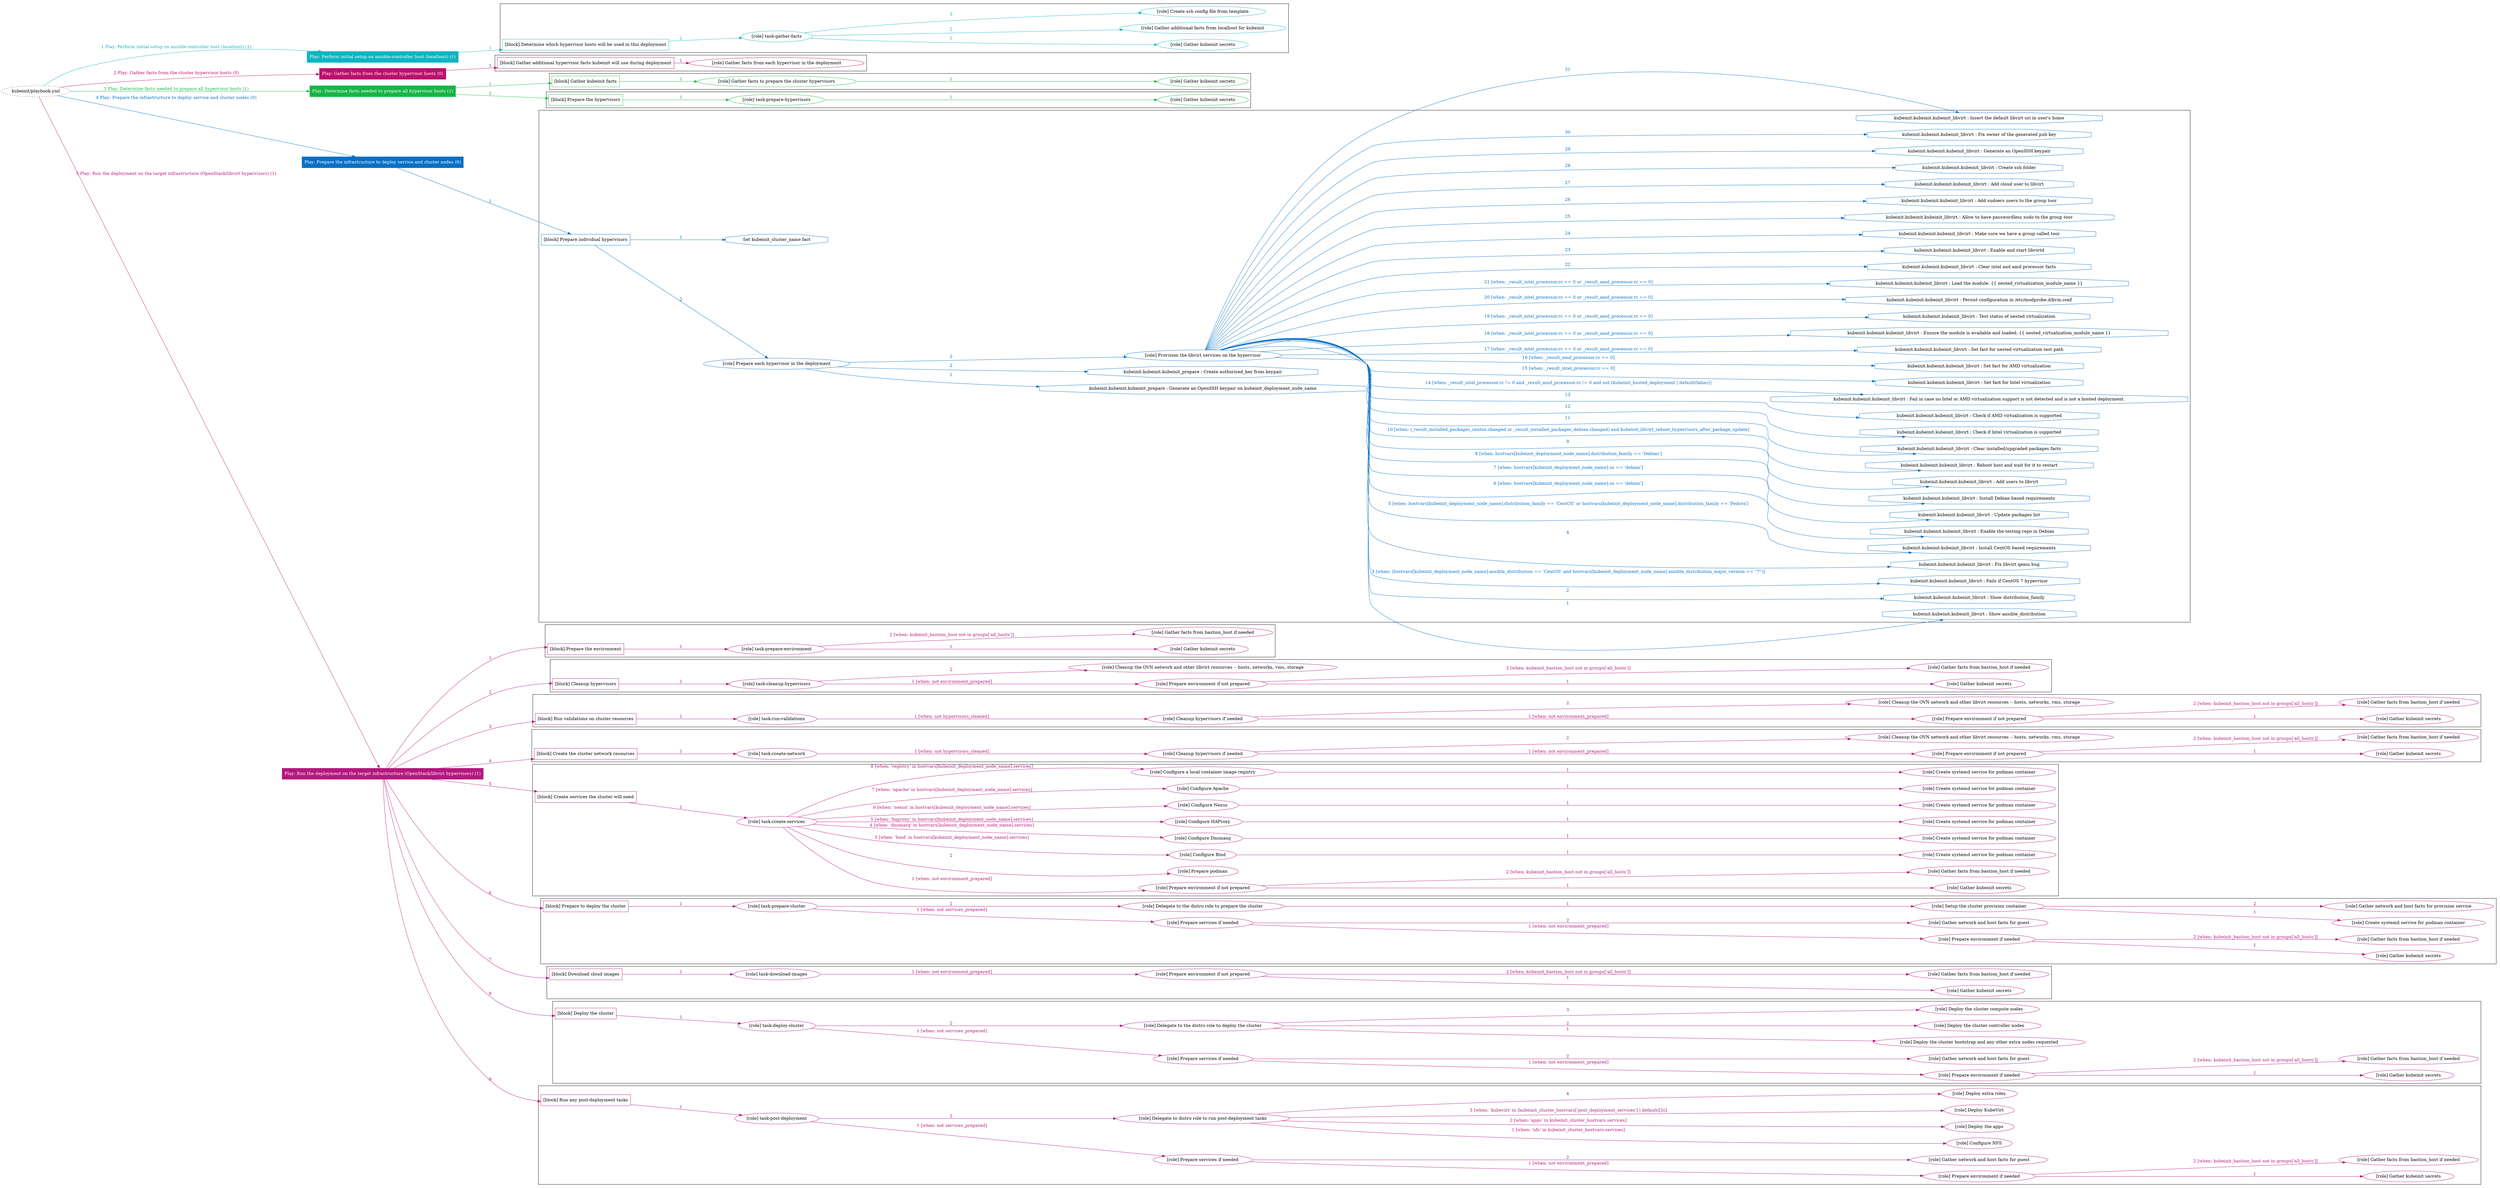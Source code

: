 digraph {
	graph [concentrate=true ordering=in rankdir=LR ratio=fill]
	edge [esep=5 sep=10]
	"kubeinit/playbook.yml" [URL="/home/runner/work/kubeinit/kubeinit/kubeinit/playbook.yml" id=playbook_5ec5015a style=dotted]
	"kubeinit/playbook.yml" -> play_d38d4ee0 [label="1 Play: Perform initial setup on ansible-controller host (localhost) (1)" color="#0bb5c1" fontcolor="#0bb5c1" id=edge_play_d38d4ee0 labeltooltip="1 Play: Perform initial setup on ansible-controller host (localhost) (1)" tooltip="1 Play: Perform initial setup on ansible-controller host (localhost) (1)"]
	subgraph "Play: Perform initial setup on ansible-controller host (localhost) (1)" {
		play_d38d4ee0 [label="Play: Perform initial setup on ansible-controller host (localhost) (1)" URL="/home/runner/work/kubeinit/kubeinit/kubeinit/playbook.yml" color="#0bb5c1" fontcolor="#ffffff" id=play_d38d4ee0 shape=box style=filled tooltip=localhost]
		play_d38d4ee0 -> block_e13d20a4 [label=1 color="#0bb5c1" fontcolor="#0bb5c1" id=edge_block_e13d20a4 labeltooltip=1 tooltip=1]
		subgraph cluster_block_e13d20a4 {
			block_e13d20a4 [label="[block] Determine which hypervisor hosts will be used in this deployment" URL="/home/runner/work/kubeinit/kubeinit/kubeinit/playbook.yml" color="#0bb5c1" id=block_e13d20a4 labeltooltip="Determine which hypervisor hosts will be used in this deployment" shape=box tooltip="Determine which hypervisor hosts will be used in this deployment"]
			block_e13d20a4 -> role_ce5a9584 [label="1 " color="#0bb5c1" fontcolor="#0bb5c1" id=edge_role_ce5a9584 labeltooltip="1 " tooltip="1 "]
			subgraph "task-gather-facts" {
				role_ce5a9584 [label="[role] task-gather-facts" URL="/home/runner/work/kubeinit/kubeinit/kubeinit/playbook.yml" color="#0bb5c1" id=role_ce5a9584 tooltip="task-gather-facts"]
				role_ce5a9584 -> role_23a139e0 [label="1 " color="#0bb5c1" fontcolor="#0bb5c1" id=edge_role_23a139e0 labeltooltip="1 " tooltip="1 "]
				subgraph "Gather kubeinit secrets" {
					role_23a139e0 [label="[role] Gather kubeinit secrets" URL="/home/runner/.ansible/collections/ansible_collections/kubeinit/kubeinit/roles/kubeinit_prepare/tasks/build_hypervisors_group.yml" color="#0bb5c1" id=role_23a139e0 tooltip="Gather kubeinit secrets"]
				}
				role_ce5a9584 -> role_90358fd1 [label="2 " color="#0bb5c1" fontcolor="#0bb5c1" id=edge_role_90358fd1 labeltooltip="2 " tooltip="2 "]
				subgraph "Gather additional facts from localhost for kubeinit" {
					role_90358fd1 [label="[role] Gather additional facts from localhost for kubeinit" URL="/home/runner/.ansible/collections/ansible_collections/kubeinit/kubeinit/roles/kubeinit_prepare/tasks/build_hypervisors_group.yml" color="#0bb5c1" id=role_90358fd1 tooltip="Gather additional facts from localhost for kubeinit"]
				}
				role_ce5a9584 -> role_cf9ece75 [label="3 " color="#0bb5c1" fontcolor="#0bb5c1" id=edge_role_cf9ece75 labeltooltip="3 " tooltip="3 "]
				subgraph "Create ssh config file from template" {
					role_cf9ece75 [label="[role] Create ssh config file from template" URL="/home/runner/.ansible/collections/ansible_collections/kubeinit/kubeinit/roles/kubeinit_prepare/tasks/build_hypervisors_group.yml" color="#0bb5c1" id=role_cf9ece75 tooltip="Create ssh config file from template"]
				}
			}
		}
	}
	"kubeinit/playbook.yml" -> play_350eae06 [label="2 Play: Gather facts from the cluster hypervisor hosts (0)" color="#bc106b" fontcolor="#bc106b" id=edge_play_350eae06 labeltooltip="2 Play: Gather facts from the cluster hypervisor hosts (0)" tooltip="2 Play: Gather facts from the cluster hypervisor hosts (0)"]
	subgraph "Play: Gather facts from the cluster hypervisor hosts (0)" {
		play_350eae06 [label="Play: Gather facts from the cluster hypervisor hosts (0)" URL="/home/runner/work/kubeinit/kubeinit/kubeinit/playbook.yml" color="#bc106b" fontcolor="#ffffff" id=play_350eae06 shape=box style=filled tooltip="Play: Gather facts from the cluster hypervisor hosts (0)"]
		play_350eae06 -> block_0849b55f [label=1 color="#bc106b" fontcolor="#bc106b" id=edge_block_0849b55f labeltooltip=1 tooltip=1]
		subgraph cluster_block_0849b55f {
			block_0849b55f [label="[block] Gather additional hypervisor facts kubeinit will use during deployment" URL="/home/runner/work/kubeinit/kubeinit/kubeinit/playbook.yml" color="#bc106b" id=block_0849b55f labeltooltip="Gather additional hypervisor facts kubeinit will use during deployment" shape=box tooltip="Gather additional hypervisor facts kubeinit will use during deployment"]
			block_0849b55f -> role_ebe21836 [label="1 " color="#bc106b" fontcolor="#bc106b" id=edge_role_ebe21836 labeltooltip="1 " tooltip="1 "]
			subgraph "Gather facts from each hypervisor in the deployment" {
				role_ebe21836 [label="[role] Gather facts from each hypervisor in the deployment" URL="/home/runner/work/kubeinit/kubeinit/kubeinit/playbook.yml" color="#bc106b" id=role_ebe21836 tooltip="Gather facts from each hypervisor in the deployment"]
			}
		}
	}
	"kubeinit/playbook.yml" -> play_4d6f7ed1 [label="3 Play: Determine facts needed to prepare all hypervisor hosts (1)" color="#17b544" fontcolor="#17b544" id=edge_play_4d6f7ed1 labeltooltip="3 Play: Determine facts needed to prepare all hypervisor hosts (1)" tooltip="3 Play: Determine facts needed to prepare all hypervisor hosts (1)"]
	subgraph "Play: Determine facts needed to prepare all hypervisor hosts (1)" {
		play_4d6f7ed1 [label="Play: Determine facts needed to prepare all hypervisor hosts (1)" URL="/home/runner/work/kubeinit/kubeinit/kubeinit/playbook.yml" color="#17b544" fontcolor="#ffffff" id=play_4d6f7ed1 shape=box style=filled tooltip=localhost]
		play_4d6f7ed1 -> block_b46ce194 [label=1 color="#17b544" fontcolor="#17b544" id=edge_block_b46ce194 labeltooltip=1 tooltip=1]
		subgraph cluster_block_b46ce194 {
			block_b46ce194 [label="[block] Gather kubeinit facts" URL="/home/runner/work/kubeinit/kubeinit/kubeinit/playbook.yml" color="#17b544" id=block_b46ce194 labeltooltip="Gather kubeinit facts" shape=box tooltip="Gather kubeinit facts"]
			block_b46ce194 -> role_05cd7f53 [label="1 " color="#17b544" fontcolor="#17b544" id=edge_role_05cd7f53 labeltooltip="1 " tooltip="1 "]
			subgraph "Gather facts to prepare the cluster hypervisors" {
				role_05cd7f53 [label="[role] Gather facts to prepare the cluster hypervisors" URL="/home/runner/work/kubeinit/kubeinit/kubeinit/playbook.yml" color="#17b544" id=role_05cd7f53 tooltip="Gather facts to prepare the cluster hypervisors"]
				role_05cd7f53 -> role_32fba737 [label="1 " color="#17b544" fontcolor="#17b544" id=edge_role_32fba737 labeltooltip="1 " tooltip="1 "]
				subgraph "Gather kubeinit secrets" {
					role_32fba737 [label="[role] Gather kubeinit secrets" URL="/home/runner/.ansible/collections/ansible_collections/kubeinit/kubeinit/roles/kubeinit_prepare/tasks/gather_kubeinit_facts.yml" color="#17b544" id=role_32fba737 tooltip="Gather kubeinit secrets"]
				}
			}
		}
		play_4d6f7ed1 -> block_e6c4dca5 [label=2 color="#17b544" fontcolor="#17b544" id=edge_block_e6c4dca5 labeltooltip=2 tooltip=2]
		subgraph cluster_block_e6c4dca5 {
			block_e6c4dca5 [label="[block] Prepare the hypervisors" URL="/home/runner/work/kubeinit/kubeinit/kubeinit/playbook.yml" color="#17b544" id=block_e6c4dca5 labeltooltip="Prepare the hypervisors" shape=box tooltip="Prepare the hypervisors"]
			block_e6c4dca5 -> role_27168934 [label="1 " color="#17b544" fontcolor="#17b544" id=edge_role_27168934 labeltooltip="1 " tooltip="1 "]
			subgraph "task-prepare-hypervisors" {
				role_27168934 [label="[role] task-prepare-hypervisors" URL="/home/runner/work/kubeinit/kubeinit/kubeinit/playbook.yml" color="#17b544" id=role_27168934 tooltip="task-prepare-hypervisors"]
				role_27168934 -> role_86457111 [label="1 " color="#17b544" fontcolor="#17b544" id=edge_role_86457111 labeltooltip="1 " tooltip="1 "]
				subgraph "Gather kubeinit secrets" {
					role_86457111 [label="[role] Gather kubeinit secrets" URL="/home/runner/.ansible/collections/ansible_collections/kubeinit/kubeinit/roles/kubeinit_prepare/tasks/gather_kubeinit_facts.yml" color="#17b544" id=role_86457111 tooltip="Gather kubeinit secrets"]
				}
			}
		}
	}
	"kubeinit/playbook.yml" -> play_21a9d22b [label="4 Play: Prepare the infrastructure to deploy service and cluster nodes (0)" color="#0870c4" fontcolor="#0870c4" id=edge_play_21a9d22b labeltooltip="4 Play: Prepare the infrastructure to deploy service and cluster nodes (0)" tooltip="4 Play: Prepare the infrastructure to deploy service and cluster nodes (0)"]
	subgraph "Play: Prepare the infrastructure to deploy service and cluster nodes (0)" {
		play_21a9d22b [label="Play: Prepare the infrastructure to deploy service and cluster nodes (0)" URL="/home/runner/work/kubeinit/kubeinit/kubeinit/playbook.yml" color="#0870c4" fontcolor="#ffffff" id=play_21a9d22b shape=box style=filled tooltip="Play: Prepare the infrastructure to deploy service and cluster nodes (0)"]
		play_21a9d22b -> block_879f6c84 [label=1 color="#0870c4" fontcolor="#0870c4" id=edge_block_879f6c84 labeltooltip=1 tooltip=1]
		subgraph cluster_block_879f6c84 {
			block_879f6c84 [label="[block] Prepare individual hypervisors" URL="/home/runner/work/kubeinit/kubeinit/kubeinit/playbook.yml" color="#0870c4" id=block_879f6c84 labeltooltip="Prepare individual hypervisors" shape=box tooltip="Prepare individual hypervisors"]
			block_879f6c84 -> role_dae121b5 [label="2 " color="#0870c4" fontcolor="#0870c4" id=edge_role_dae121b5 labeltooltip="2 " tooltip="2 "]
			subgraph "Prepare each hypervisor in the deployment" {
				role_dae121b5 [label="[role] Prepare each hypervisor in the deployment" URL="/home/runner/work/kubeinit/kubeinit/kubeinit/playbook.yml" color="#0870c4" id=role_dae121b5 tooltip="Prepare each hypervisor in the deployment"]
				task_c575aac5 [label="kubeinit.kubeinit.kubeinit_prepare : Generate an OpenSSH keypair on kubeinit_deployment_node_name" URL="/home/runner/.ansible/collections/ansible_collections/kubeinit/kubeinit/roles/kubeinit_prepare/tasks/prepare_hypervisor.yml" color="#0870c4" id=task_c575aac5 shape=octagon tooltip="kubeinit.kubeinit.kubeinit_prepare : Generate an OpenSSH keypair on kubeinit_deployment_node_name"]
				role_dae121b5 -> task_c575aac5 [label="1 " color="#0870c4" fontcolor="#0870c4" id=edge_task_c575aac5 labeltooltip="1 " tooltip="1 "]
				task_41319cb8 [label="kubeinit.kubeinit.kubeinit_prepare : Create authorized_key from keypair" URL="/home/runner/.ansible/collections/ansible_collections/kubeinit/kubeinit/roles/kubeinit_prepare/tasks/prepare_hypervisor.yml" color="#0870c4" id=task_41319cb8 shape=octagon tooltip="kubeinit.kubeinit.kubeinit_prepare : Create authorized_key from keypair"]
				role_dae121b5 -> task_41319cb8 [label="2 " color="#0870c4" fontcolor="#0870c4" id=edge_task_41319cb8 labeltooltip="2 " tooltip="2 "]
				role_dae121b5 -> role_94994b95 [label="3 " color="#0870c4" fontcolor="#0870c4" id=edge_role_94994b95 labeltooltip="3 " tooltip="3 "]
				subgraph "Provision the libvirt services on the hypervisor" {
					role_94994b95 [label="[role] Provision the libvirt services on the hypervisor" URL="/home/runner/.ansible/collections/ansible_collections/kubeinit/kubeinit/roles/kubeinit_prepare/tasks/prepare_hypervisor.yml" color="#0870c4" id=role_94994b95 tooltip="Provision the libvirt services on the hypervisor"]
					task_b9a4699b [label="kubeinit.kubeinit.kubeinit_libvirt : Show ansible_distribution" URL="/home/runner/.ansible/collections/ansible_collections/kubeinit/kubeinit/roles/kubeinit_libvirt/tasks/main.yml" color="#0870c4" id=task_b9a4699b shape=octagon tooltip="kubeinit.kubeinit.kubeinit_libvirt : Show ansible_distribution"]
					role_94994b95 -> task_b9a4699b [label="1 " color="#0870c4" fontcolor="#0870c4" id=edge_task_b9a4699b labeltooltip="1 " tooltip="1 "]
					task_6bf92a54 [label="kubeinit.kubeinit.kubeinit_libvirt : Show distribution_family" URL="/home/runner/.ansible/collections/ansible_collections/kubeinit/kubeinit/roles/kubeinit_libvirt/tasks/main.yml" color="#0870c4" id=task_6bf92a54 shape=octagon tooltip="kubeinit.kubeinit.kubeinit_libvirt : Show distribution_family"]
					role_94994b95 -> task_6bf92a54 [label="2 " color="#0870c4" fontcolor="#0870c4" id=edge_task_6bf92a54 labeltooltip="2 " tooltip="2 "]
					task_5200cd7a [label="kubeinit.kubeinit.kubeinit_libvirt : Fails if CentOS 7 hypervisor" URL="/home/runner/.ansible/collections/ansible_collections/kubeinit/kubeinit/roles/kubeinit_libvirt/tasks/main.yml" color="#0870c4" id=task_5200cd7a shape=octagon tooltip="kubeinit.kubeinit.kubeinit_libvirt : Fails if CentOS 7 hypervisor"]
					role_94994b95 -> task_5200cd7a [label="3 [when: (hostvars[kubeinit_deployment_node_name].ansible_distribution == 'CentOS' and hostvars[kubeinit_deployment_node_name].ansible_distribution_major_version == \"7\")]" color="#0870c4" fontcolor="#0870c4" id=edge_task_5200cd7a labeltooltip="3 [when: (hostvars[kubeinit_deployment_node_name].ansible_distribution == 'CentOS' and hostvars[kubeinit_deployment_node_name].ansible_distribution_major_version == \"7\")]" tooltip="3 [when: (hostvars[kubeinit_deployment_node_name].ansible_distribution == 'CentOS' and hostvars[kubeinit_deployment_node_name].ansible_distribution_major_version == \"7\")]"]
					task_f3950afe [label="kubeinit.kubeinit.kubeinit_libvirt : Fix libvirt qemu bug" URL="/home/runner/.ansible/collections/ansible_collections/kubeinit/kubeinit/roles/kubeinit_libvirt/tasks/main.yml" color="#0870c4" id=task_f3950afe shape=octagon tooltip="kubeinit.kubeinit.kubeinit_libvirt : Fix libvirt qemu bug"]
					role_94994b95 -> task_f3950afe [label="4 " color="#0870c4" fontcolor="#0870c4" id=edge_task_f3950afe labeltooltip="4 " tooltip="4 "]
					task_1d69cb6c [label="kubeinit.kubeinit.kubeinit_libvirt : Install CentOS based requirements" URL="/home/runner/.ansible/collections/ansible_collections/kubeinit/kubeinit/roles/kubeinit_libvirt/tasks/main.yml" color="#0870c4" id=task_1d69cb6c shape=octagon tooltip="kubeinit.kubeinit.kubeinit_libvirt : Install CentOS based requirements"]
					role_94994b95 -> task_1d69cb6c [label="5 [when: hostvars[kubeinit_deployment_node_name].distribution_family == 'CentOS' or hostvars[kubeinit_deployment_node_name].distribution_family == 'Fedora']" color="#0870c4" fontcolor="#0870c4" id=edge_task_1d69cb6c labeltooltip="5 [when: hostvars[kubeinit_deployment_node_name].distribution_family == 'CentOS' or hostvars[kubeinit_deployment_node_name].distribution_family == 'Fedora']" tooltip="5 [when: hostvars[kubeinit_deployment_node_name].distribution_family == 'CentOS' or hostvars[kubeinit_deployment_node_name].distribution_family == 'Fedora']"]
					task_cf71c02d [label="kubeinit.kubeinit.kubeinit_libvirt : Enable the testing repo in Debian" URL="/home/runner/.ansible/collections/ansible_collections/kubeinit/kubeinit/roles/kubeinit_libvirt/tasks/main.yml" color="#0870c4" id=task_cf71c02d shape=octagon tooltip="kubeinit.kubeinit.kubeinit_libvirt : Enable the testing repo in Debian"]
					role_94994b95 -> task_cf71c02d [label="6 [when: hostvars[kubeinit_deployment_node_name].os == 'debian']" color="#0870c4" fontcolor="#0870c4" id=edge_task_cf71c02d labeltooltip="6 [when: hostvars[kubeinit_deployment_node_name].os == 'debian']" tooltip="6 [when: hostvars[kubeinit_deployment_node_name].os == 'debian']"]
					task_c3f0756c [label="kubeinit.kubeinit.kubeinit_libvirt : Update packages list" URL="/home/runner/.ansible/collections/ansible_collections/kubeinit/kubeinit/roles/kubeinit_libvirt/tasks/main.yml" color="#0870c4" id=task_c3f0756c shape=octagon tooltip="kubeinit.kubeinit.kubeinit_libvirt : Update packages list"]
					role_94994b95 -> task_c3f0756c [label="7 [when: hostvars[kubeinit_deployment_node_name].os == 'debian']" color="#0870c4" fontcolor="#0870c4" id=edge_task_c3f0756c labeltooltip="7 [when: hostvars[kubeinit_deployment_node_name].os == 'debian']" tooltip="7 [when: hostvars[kubeinit_deployment_node_name].os == 'debian']"]
					task_b813ba66 [label="kubeinit.kubeinit.kubeinit_libvirt : Install Debian based requirements" URL="/home/runner/.ansible/collections/ansible_collections/kubeinit/kubeinit/roles/kubeinit_libvirt/tasks/main.yml" color="#0870c4" id=task_b813ba66 shape=octagon tooltip="kubeinit.kubeinit.kubeinit_libvirt : Install Debian based requirements"]
					role_94994b95 -> task_b813ba66 [label="8 [when: hostvars[kubeinit_deployment_node_name].distribution_family == 'Debian']" color="#0870c4" fontcolor="#0870c4" id=edge_task_b813ba66 labeltooltip="8 [when: hostvars[kubeinit_deployment_node_name].distribution_family == 'Debian']" tooltip="8 [when: hostvars[kubeinit_deployment_node_name].distribution_family == 'Debian']"]
					task_6e819b72 [label="kubeinit.kubeinit.kubeinit_libvirt : Add users to libvirt" URL="/home/runner/.ansible/collections/ansible_collections/kubeinit/kubeinit/roles/kubeinit_libvirt/tasks/main.yml" color="#0870c4" id=task_6e819b72 shape=octagon tooltip="kubeinit.kubeinit.kubeinit_libvirt : Add users to libvirt"]
					role_94994b95 -> task_6e819b72 [label="9 " color="#0870c4" fontcolor="#0870c4" id=edge_task_6e819b72 labeltooltip="9 " tooltip="9 "]
					task_207168ad [label="kubeinit.kubeinit.kubeinit_libvirt : Reboot host and wait for it to restart" URL="/home/runner/.ansible/collections/ansible_collections/kubeinit/kubeinit/roles/kubeinit_libvirt/tasks/main.yml" color="#0870c4" id=task_207168ad shape=octagon tooltip="kubeinit.kubeinit.kubeinit_libvirt : Reboot host and wait for it to restart"]
					role_94994b95 -> task_207168ad [label="10 [when: (_result_installed_packages_centos.changed or _result_installed_packages_debian.changed) and kubeinit_libvirt_reboot_hypervisors_after_package_update]" color="#0870c4" fontcolor="#0870c4" id=edge_task_207168ad labeltooltip="10 [when: (_result_installed_packages_centos.changed or _result_installed_packages_debian.changed) and kubeinit_libvirt_reboot_hypervisors_after_package_update]" tooltip="10 [when: (_result_installed_packages_centos.changed or _result_installed_packages_debian.changed) and kubeinit_libvirt_reboot_hypervisors_after_package_update]"]
					task_367940d0 [label="kubeinit.kubeinit.kubeinit_libvirt : Clear installed/upgraded packages facts" URL="/home/runner/.ansible/collections/ansible_collections/kubeinit/kubeinit/roles/kubeinit_libvirt/tasks/main.yml" color="#0870c4" id=task_367940d0 shape=octagon tooltip="kubeinit.kubeinit.kubeinit_libvirt : Clear installed/upgraded packages facts"]
					role_94994b95 -> task_367940d0 [label="11 " color="#0870c4" fontcolor="#0870c4" id=edge_task_367940d0 labeltooltip="11 " tooltip="11 "]
					task_02056090 [label="kubeinit.kubeinit.kubeinit_libvirt : Check if Intel virtualization is supported" URL="/home/runner/.ansible/collections/ansible_collections/kubeinit/kubeinit/roles/kubeinit_libvirt/tasks/main.yml" color="#0870c4" id=task_02056090 shape=octagon tooltip="kubeinit.kubeinit.kubeinit_libvirt : Check if Intel virtualization is supported"]
					role_94994b95 -> task_02056090 [label="12 " color="#0870c4" fontcolor="#0870c4" id=edge_task_02056090 labeltooltip="12 " tooltip="12 "]
					task_6922e83b [label="kubeinit.kubeinit.kubeinit_libvirt : Check if AMD virtualization is supported" URL="/home/runner/.ansible/collections/ansible_collections/kubeinit/kubeinit/roles/kubeinit_libvirt/tasks/main.yml" color="#0870c4" id=task_6922e83b shape=octagon tooltip="kubeinit.kubeinit.kubeinit_libvirt : Check if AMD virtualization is supported"]
					role_94994b95 -> task_6922e83b [label="13 " color="#0870c4" fontcolor="#0870c4" id=edge_task_6922e83b labeltooltip="13 " tooltip="13 "]
					task_772b5c0f [label="kubeinit.kubeinit.kubeinit_libvirt : Fail in case no Intel or AMD virtualization support is not detected and is not a hosted deployment." URL="/home/runner/.ansible/collections/ansible_collections/kubeinit/kubeinit/roles/kubeinit_libvirt/tasks/main.yml" color="#0870c4" id=task_772b5c0f shape=octagon tooltip="kubeinit.kubeinit.kubeinit_libvirt : Fail in case no Intel or AMD virtualization support is not detected and is not a hosted deployment."]
					role_94994b95 -> task_772b5c0f [label="14 [when: _result_intel_processor.rc != 0 and _result_amd_processor.rc != 0 and not (kubeinit_hosted_deployment | default(false))]" color="#0870c4" fontcolor="#0870c4" id=edge_task_772b5c0f labeltooltip="14 [when: _result_intel_processor.rc != 0 and _result_amd_processor.rc != 0 and not (kubeinit_hosted_deployment | default(false))]" tooltip="14 [when: _result_intel_processor.rc != 0 and _result_amd_processor.rc != 0 and not (kubeinit_hosted_deployment | default(false))]"]
					task_e30ccd6e [label="kubeinit.kubeinit.kubeinit_libvirt : Set fact for Intel virtualization" URL="/home/runner/.ansible/collections/ansible_collections/kubeinit/kubeinit/roles/kubeinit_libvirt/tasks/main.yml" color="#0870c4" id=task_e30ccd6e shape=octagon tooltip="kubeinit.kubeinit.kubeinit_libvirt : Set fact for Intel virtualization"]
					role_94994b95 -> task_e30ccd6e [label="15 [when: _result_intel_processor.rc == 0]" color="#0870c4" fontcolor="#0870c4" id=edge_task_e30ccd6e labeltooltip="15 [when: _result_intel_processor.rc == 0]" tooltip="15 [when: _result_intel_processor.rc == 0]"]
					task_42b763d3 [label="kubeinit.kubeinit.kubeinit_libvirt : Set fact for AMD virtualization" URL="/home/runner/.ansible/collections/ansible_collections/kubeinit/kubeinit/roles/kubeinit_libvirt/tasks/main.yml" color="#0870c4" id=task_42b763d3 shape=octagon tooltip="kubeinit.kubeinit.kubeinit_libvirt : Set fact for AMD virtualization"]
					role_94994b95 -> task_42b763d3 [label="16 [when: _result_amd_processor.rc == 0]" color="#0870c4" fontcolor="#0870c4" id=edge_task_42b763d3 labeltooltip="16 [when: _result_amd_processor.rc == 0]" tooltip="16 [when: _result_amd_processor.rc == 0]"]
					task_998def83 [label="kubeinit.kubeinit.kubeinit_libvirt : Set fact for nested virtualization test path" URL="/home/runner/.ansible/collections/ansible_collections/kubeinit/kubeinit/roles/kubeinit_libvirt/tasks/main.yml" color="#0870c4" id=task_998def83 shape=octagon tooltip="kubeinit.kubeinit.kubeinit_libvirt : Set fact for nested virtualization test path"]
					role_94994b95 -> task_998def83 [label="17 [when: _result_intel_processor.rc == 0 or _result_amd_processor.rc == 0]" color="#0870c4" fontcolor="#0870c4" id=edge_task_998def83 labeltooltip="17 [when: _result_intel_processor.rc == 0 or _result_amd_processor.rc == 0]" tooltip="17 [when: _result_intel_processor.rc == 0 or _result_amd_processor.rc == 0]"]
					task_5d533469 [label="kubeinit.kubeinit.kubeinit_libvirt : Ensure the module is available and loaded: {{ nested_virtualization_module_name }}" URL="/home/runner/.ansible/collections/ansible_collections/kubeinit/kubeinit/roles/kubeinit_libvirt/tasks/main.yml" color="#0870c4" id=task_5d533469 shape=octagon tooltip="kubeinit.kubeinit.kubeinit_libvirt : Ensure the module is available and loaded: {{ nested_virtualization_module_name }}"]
					role_94994b95 -> task_5d533469 [label="18 [when: _result_intel_processor.rc == 0 or _result_amd_processor.rc == 0]" color="#0870c4" fontcolor="#0870c4" id=edge_task_5d533469 labeltooltip="18 [when: _result_intel_processor.rc == 0 or _result_amd_processor.rc == 0]" tooltip="18 [when: _result_intel_processor.rc == 0 or _result_amd_processor.rc == 0]"]
					task_319444d7 [label="kubeinit.kubeinit.kubeinit_libvirt : Test status of nested virtualization" URL="/home/runner/.ansible/collections/ansible_collections/kubeinit/kubeinit/roles/kubeinit_libvirt/tasks/main.yml" color="#0870c4" id=task_319444d7 shape=octagon tooltip="kubeinit.kubeinit.kubeinit_libvirt : Test status of nested virtualization"]
					role_94994b95 -> task_319444d7 [label="19 [when: _result_intel_processor.rc == 0 or _result_amd_processor.rc == 0]" color="#0870c4" fontcolor="#0870c4" id=edge_task_319444d7 labeltooltip="19 [when: _result_intel_processor.rc == 0 or _result_amd_processor.rc == 0]" tooltip="19 [when: _result_intel_processor.rc == 0 or _result_amd_processor.rc == 0]"]
					task_3f437880 [label="kubeinit.kubeinit.kubeinit_libvirt : Persist configuration in /etc/modprobe.d/kvm.conf" URL="/home/runner/.ansible/collections/ansible_collections/kubeinit/kubeinit/roles/kubeinit_libvirt/tasks/main.yml" color="#0870c4" id=task_3f437880 shape=octagon tooltip="kubeinit.kubeinit.kubeinit_libvirt : Persist configuration in /etc/modprobe.d/kvm.conf"]
					role_94994b95 -> task_3f437880 [label="20 [when: _result_intel_processor.rc == 0 or _result_amd_processor.rc == 0]" color="#0870c4" fontcolor="#0870c4" id=edge_task_3f437880 labeltooltip="20 [when: _result_intel_processor.rc == 0 or _result_amd_processor.rc == 0]" tooltip="20 [when: _result_intel_processor.rc == 0 or _result_amd_processor.rc == 0]"]
					task_fb6bf33f [label="kubeinit.kubeinit.kubeinit_libvirt : Load the module: {{ nested_virtualization_module_name }}" URL="/home/runner/.ansible/collections/ansible_collections/kubeinit/kubeinit/roles/kubeinit_libvirt/tasks/main.yml" color="#0870c4" id=task_fb6bf33f shape=octagon tooltip="kubeinit.kubeinit.kubeinit_libvirt : Load the module: {{ nested_virtualization_module_name }}"]
					role_94994b95 -> task_fb6bf33f [label="21 [when: _result_intel_processor.rc == 0 or _result_amd_processor.rc == 0]" color="#0870c4" fontcolor="#0870c4" id=edge_task_fb6bf33f labeltooltip="21 [when: _result_intel_processor.rc == 0 or _result_amd_processor.rc == 0]" tooltip="21 [when: _result_intel_processor.rc == 0 or _result_amd_processor.rc == 0]"]
					task_9b8cac2c [label="kubeinit.kubeinit.kubeinit_libvirt : Clear intel and amd processor facts" URL="/home/runner/.ansible/collections/ansible_collections/kubeinit/kubeinit/roles/kubeinit_libvirt/tasks/main.yml" color="#0870c4" id=task_9b8cac2c shape=octagon tooltip="kubeinit.kubeinit.kubeinit_libvirt : Clear intel and amd processor facts"]
					role_94994b95 -> task_9b8cac2c [label="22 " color="#0870c4" fontcolor="#0870c4" id=edge_task_9b8cac2c labeltooltip="22 " tooltip="22 "]
					task_e42cc215 [label="kubeinit.kubeinit.kubeinit_libvirt : Enable and start libvirtd" URL="/home/runner/.ansible/collections/ansible_collections/kubeinit/kubeinit/roles/kubeinit_libvirt/tasks/main.yml" color="#0870c4" id=task_e42cc215 shape=octagon tooltip="kubeinit.kubeinit.kubeinit_libvirt : Enable and start libvirtd"]
					role_94994b95 -> task_e42cc215 [label="23 " color="#0870c4" fontcolor="#0870c4" id=edge_task_e42cc215 labeltooltip="23 " tooltip="23 "]
					task_5a6c0f1e [label="kubeinit.kubeinit.kubeinit_libvirt : Make sure we have a group called toor" URL="/home/runner/.ansible/collections/ansible_collections/kubeinit/kubeinit/roles/kubeinit_libvirt/tasks/60_create_cloud_user.yml" color="#0870c4" id=task_5a6c0f1e shape=octagon tooltip="kubeinit.kubeinit.kubeinit_libvirt : Make sure we have a group called toor"]
					role_94994b95 -> task_5a6c0f1e [label="24 " color="#0870c4" fontcolor="#0870c4" id=edge_task_5a6c0f1e labeltooltip="24 " tooltip="24 "]
					task_1b362c71 [label="kubeinit.kubeinit.kubeinit_libvirt : Allow to have passwordless sudo to the group toor" URL="/home/runner/.ansible/collections/ansible_collections/kubeinit/kubeinit/roles/kubeinit_libvirt/tasks/60_create_cloud_user.yml" color="#0870c4" id=task_1b362c71 shape=octagon tooltip="kubeinit.kubeinit.kubeinit_libvirt : Allow to have passwordless sudo to the group toor"]
					role_94994b95 -> task_1b362c71 [label="25 " color="#0870c4" fontcolor="#0870c4" id=edge_task_1b362c71 labeltooltip="25 " tooltip="25 "]
					task_f49d6210 [label="kubeinit.kubeinit.kubeinit_libvirt : Add sudoers users to the group toor" URL="/home/runner/.ansible/collections/ansible_collections/kubeinit/kubeinit/roles/kubeinit_libvirt/tasks/60_create_cloud_user.yml" color="#0870c4" id=task_f49d6210 shape=octagon tooltip="kubeinit.kubeinit.kubeinit_libvirt : Add sudoers users to the group toor"]
					role_94994b95 -> task_f49d6210 [label="26 " color="#0870c4" fontcolor="#0870c4" id=edge_task_f49d6210 labeltooltip="26 " tooltip="26 "]
					task_87372194 [label="kubeinit.kubeinit.kubeinit_libvirt : Add cloud user to libvirt" URL="/home/runner/.ansible/collections/ansible_collections/kubeinit/kubeinit/roles/kubeinit_libvirt/tasks/60_create_cloud_user.yml" color="#0870c4" id=task_87372194 shape=octagon tooltip="kubeinit.kubeinit.kubeinit_libvirt : Add cloud user to libvirt"]
					role_94994b95 -> task_87372194 [label="27 " color="#0870c4" fontcolor="#0870c4" id=edge_task_87372194 labeltooltip="27 " tooltip="27 "]
					task_8520cde7 [label="kubeinit.kubeinit.kubeinit_libvirt : Create ssh folder" URL="/home/runner/.ansible/collections/ansible_collections/kubeinit/kubeinit/roles/kubeinit_libvirt/tasks/60_create_cloud_user.yml" color="#0870c4" id=task_8520cde7 shape=octagon tooltip="kubeinit.kubeinit.kubeinit_libvirt : Create ssh folder"]
					role_94994b95 -> task_8520cde7 [label="28 " color="#0870c4" fontcolor="#0870c4" id=edge_task_8520cde7 labeltooltip="28 " tooltip="28 "]
					task_1f7a3805 [label="kubeinit.kubeinit.kubeinit_libvirt : Generate an OpenSSH keypair" URL="/home/runner/.ansible/collections/ansible_collections/kubeinit/kubeinit/roles/kubeinit_libvirt/tasks/60_create_cloud_user.yml" color="#0870c4" id=task_1f7a3805 shape=octagon tooltip="kubeinit.kubeinit.kubeinit_libvirt : Generate an OpenSSH keypair"]
					role_94994b95 -> task_1f7a3805 [label="29 " color="#0870c4" fontcolor="#0870c4" id=edge_task_1f7a3805 labeltooltip="29 " tooltip="29 "]
					task_527ef0fe [label="kubeinit.kubeinit.kubeinit_libvirt : Fix owner of the generated pub key" URL="/home/runner/.ansible/collections/ansible_collections/kubeinit/kubeinit/roles/kubeinit_libvirt/tasks/60_create_cloud_user.yml" color="#0870c4" id=task_527ef0fe shape=octagon tooltip="kubeinit.kubeinit.kubeinit_libvirt : Fix owner of the generated pub key"]
					role_94994b95 -> task_527ef0fe [label="30 " color="#0870c4" fontcolor="#0870c4" id=edge_task_527ef0fe labeltooltip="30 " tooltip="30 "]
					task_5113f1de [label="kubeinit.kubeinit.kubeinit_libvirt : Insert the default libvirt uri in user's home" URL="/home/runner/.ansible/collections/ansible_collections/kubeinit/kubeinit/roles/kubeinit_libvirt/tasks/60_create_cloud_user.yml" color="#0870c4" id=task_5113f1de shape=octagon tooltip="kubeinit.kubeinit.kubeinit_libvirt : Insert the default libvirt uri in user's home"]
					role_94994b95 -> task_5113f1de [label="31 " color="#0870c4" fontcolor="#0870c4" id=edge_task_5113f1de labeltooltip="31 " tooltip="31 "]
				}
			}
			task_4b980bf5 [label="Set kubeinit_cluster_name fact" URL="/home/runner/work/kubeinit/kubeinit/kubeinit/playbook.yml" color="#0870c4" id=task_4b980bf5 shape=octagon tooltip="Set kubeinit_cluster_name fact"]
			block_879f6c84 -> task_4b980bf5 [label="1 " color="#0870c4" fontcolor="#0870c4" id=edge_task_4b980bf5 labeltooltip="1 " tooltip="1 "]
		}
	}
	"kubeinit/playbook.yml" -> play_228f7043 [label="5 Play: Run the deployment on the target infrastructure (OpenStack/libvirt hypervisors) (1)" color="#b4187e" fontcolor="#b4187e" id=edge_play_228f7043 labeltooltip="5 Play: Run the deployment on the target infrastructure (OpenStack/libvirt hypervisors) (1)" tooltip="5 Play: Run the deployment on the target infrastructure (OpenStack/libvirt hypervisors) (1)"]
	subgraph "Play: Run the deployment on the target infrastructure (OpenStack/libvirt hypervisors) (1)" {
		play_228f7043 [label="Play: Run the deployment on the target infrastructure (OpenStack/libvirt hypervisors) (1)" URL="/home/runner/work/kubeinit/kubeinit/kubeinit/playbook.yml" color="#b4187e" fontcolor="#ffffff" id=play_228f7043 shape=box style=filled tooltip=localhost]
		play_228f7043 -> block_38a66073 [label=1 color="#b4187e" fontcolor="#b4187e" id=edge_block_38a66073 labeltooltip=1 tooltip=1]
		subgraph cluster_block_38a66073 {
			block_38a66073 [label="[block] Prepare the environment" URL="/home/runner/work/kubeinit/kubeinit/kubeinit/playbook.yml" color="#b4187e" id=block_38a66073 labeltooltip="Prepare the environment" shape=box tooltip="Prepare the environment"]
			block_38a66073 -> role_1d71f5d9 [label="1 " color="#b4187e" fontcolor="#b4187e" id=edge_role_1d71f5d9 labeltooltip="1 " tooltip="1 "]
			subgraph "task-prepare-environment" {
				role_1d71f5d9 [label="[role] task-prepare-environment" URL="/home/runner/work/kubeinit/kubeinit/kubeinit/playbook.yml" color="#b4187e" id=role_1d71f5d9 tooltip="task-prepare-environment"]
				role_1d71f5d9 -> role_657f9cbe [label="1 " color="#b4187e" fontcolor="#b4187e" id=edge_role_657f9cbe labeltooltip="1 " tooltip="1 "]
				subgraph "Gather kubeinit secrets" {
					role_657f9cbe [label="[role] Gather kubeinit secrets" URL="/home/runner/.ansible/collections/ansible_collections/kubeinit/kubeinit/roles/kubeinit_prepare/tasks/gather_kubeinit_facts.yml" color="#b4187e" id=role_657f9cbe tooltip="Gather kubeinit secrets"]
				}
				role_1d71f5d9 -> role_666cacfa [label="2 [when: kubeinit_bastion_host not in groups['all_hosts']]" color="#b4187e" fontcolor="#b4187e" id=edge_role_666cacfa labeltooltip="2 [when: kubeinit_bastion_host not in groups['all_hosts']]" tooltip="2 [when: kubeinit_bastion_host not in groups['all_hosts']]"]
				subgraph "Gather facts from bastion_host if needed" {
					role_666cacfa [label="[role] Gather facts from bastion_host if needed" URL="/home/runner/.ansible/collections/ansible_collections/kubeinit/kubeinit/roles/kubeinit_prepare/tasks/main.yml" color="#b4187e" id=role_666cacfa tooltip="Gather facts from bastion_host if needed"]
				}
			}
		}
		play_228f7043 -> block_1cdb2f6a [label=2 color="#b4187e" fontcolor="#b4187e" id=edge_block_1cdb2f6a labeltooltip=2 tooltip=2]
		subgraph cluster_block_1cdb2f6a {
			block_1cdb2f6a [label="[block] Cleanup hypervisors" URL="/home/runner/work/kubeinit/kubeinit/kubeinit/playbook.yml" color="#b4187e" id=block_1cdb2f6a labeltooltip="Cleanup hypervisors" shape=box tooltip="Cleanup hypervisors"]
			block_1cdb2f6a -> role_7d18dd0c [label="1 " color="#b4187e" fontcolor="#b4187e" id=edge_role_7d18dd0c labeltooltip="1 " tooltip="1 "]
			subgraph "task-cleanup-hypervisors" {
				role_7d18dd0c [label="[role] task-cleanup-hypervisors" URL="/home/runner/work/kubeinit/kubeinit/kubeinit/playbook.yml" color="#b4187e" id=role_7d18dd0c tooltip="task-cleanup-hypervisors"]
				role_7d18dd0c -> role_32b03d19 [label="1 [when: not environment_prepared]" color="#b4187e" fontcolor="#b4187e" id=edge_role_32b03d19 labeltooltip="1 [when: not environment_prepared]" tooltip="1 [when: not environment_prepared]"]
				subgraph "Prepare environment if not prepared" {
					role_32b03d19 [label="[role] Prepare environment if not prepared" URL="/home/runner/.ansible/collections/ansible_collections/kubeinit/kubeinit/roles/kubeinit_libvirt/tasks/cleanup_hypervisors.yml" color="#b4187e" id=role_32b03d19 tooltip="Prepare environment if not prepared"]
					role_32b03d19 -> role_23b43782 [label="1 " color="#b4187e" fontcolor="#b4187e" id=edge_role_23b43782 labeltooltip="1 " tooltip="1 "]
					subgraph "Gather kubeinit secrets" {
						role_23b43782 [label="[role] Gather kubeinit secrets" URL="/home/runner/.ansible/collections/ansible_collections/kubeinit/kubeinit/roles/kubeinit_prepare/tasks/gather_kubeinit_facts.yml" color="#b4187e" id=role_23b43782 tooltip="Gather kubeinit secrets"]
					}
					role_32b03d19 -> role_1a49640d [label="2 [when: kubeinit_bastion_host not in groups['all_hosts']]" color="#b4187e" fontcolor="#b4187e" id=edge_role_1a49640d labeltooltip="2 [when: kubeinit_bastion_host not in groups['all_hosts']]" tooltip="2 [when: kubeinit_bastion_host not in groups['all_hosts']]"]
					subgraph "Gather facts from bastion_host if needed" {
						role_1a49640d [label="[role] Gather facts from bastion_host if needed" URL="/home/runner/.ansible/collections/ansible_collections/kubeinit/kubeinit/roles/kubeinit_prepare/tasks/main.yml" color="#b4187e" id=role_1a49640d tooltip="Gather facts from bastion_host if needed"]
					}
				}
				role_7d18dd0c -> role_4d488a92 [label="2 " color="#b4187e" fontcolor="#b4187e" id=edge_role_4d488a92 labeltooltip="2 " tooltip="2 "]
				subgraph "Cleanup the OVN network and other libvirt resources -- hosts, networks, vms, storage" {
					role_4d488a92 [label="[role] Cleanup the OVN network and other libvirt resources -- hosts, networks, vms, storage" URL="/home/runner/.ansible/collections/ansible_collections/kubeinit/kubeinit/roles/kubeinit_libvirt/tasks/cleanup_hypervisors.yml" color="#b4187e" id=role_4d488a92 tooltip="Cleanup the OVN network and other libvirt resources -- hosts, networks, vms, storage"]
				}
			}
		}
		play_228f7043 -> block_bb2cc380 [label=3 color="#b4187e" fontcolor="#b4187e" id=edge_block_bb2cc380 labeltooltip=3 tooltip=3]
		subgraph cluster_block_bb2cc380 {
			block_bb2cc380 [label="[block] Run validations on cluster resources" URL="/home/runner/work/kubeinit/kubeinit/kubeinit/playbook.yml" color="#b4187e" id=block_bb2cc380 labeltooltip="Run validations on cluster resources" shape=box tooltip="Run validations on cluster resources"]
			block_bb2cc380 -> role_b23b65fc [label="1 " color="#b4187e" fontcolor="#b4187e" id=edge_role_b23b65fc labeltooltip="1 " tooltip="1 "]
			subgraph "task-run-validations" {
				role_b23b65fc [label="[role] task-run-validations" URL="/home/runner/work/kubeinit/kubeinit/kubeinit/playbook.yml" color="#b4187e" id=role_b23b65fc tooltip="task-run-validations"]
				role_b23b65fc -> role_7bacc7b2 [label="1 [when: not hypervisors_cleaned]" color="#b4187e" fontcolor="#b4187e" id=edge_role_7bacc7b2 labeltooltip="1 [when: not hypervisors_cleaned]" tooltip="1 [when: not hypervisors_cleaned]"]
				subgraph "Cleanup hypervisors if needed" {
					role_7bacc7b2 [label="[role] Cleanup hypervisors if needed" URL="/home/runner/.ansible/collections/ansible_collections/kubeinit/kubeinit/roles/kubeinit_validations/tasks/main.yml" color="#b4187e" id=role_7bacc7b2 tooltip="Cleanup hypervisors if needed"]
					role_7bacc7b2 -> role_65407bf3 [label="1 [when: not environment_prepared]" color="#b4187e" fontcolor="#b4187e" id=edge_role_65407bf3 labeltooltip="1 [when: not environment_prepared]" tooltip="1 [when: not environment_prepared]"]
					subgraph "Prepare environment if not prepared" {
						role_65407bf3 [label="[role] Prepare environment if not prepared" URL="/home/runner/.ansible/collections/ansible_collections/kubeinit/kubeinit/roles/kubeinit_libvirt/tasks/cleanup_hypervisors.yml" color="#b4187e" id=role_65407bf3 tooltip="Prepare environment if not prepared"]
						role_65407bf3 -> role_267c3050 [label="1 " color="#b4187e" fontcolor="#b4187e" id=edge_role_267c3050 labeltooltip="1 " tooltip="1 "]
						subgraph "Gather kubeinit secrets" {
							role_267c3050 [label="[role] Gather kubeinit secrets" URL="/home/runner/.ansible/collections/ansible_collections/kubeinit/kubeinit/roles/kubeinit_prepare/tasks/gather_kubeinit_facts.yml" color="#b4187e" id=role_267c3050 tooltip="Gather kubeinit secrets"]
						}
						role_65407bf3 -> role_e78fcb18 [label="2 [when: kubeinit_bastion_host not in groups['all_hosts']]" color="#b4187e" fontcolor="#b4187e" id=edge_role_e78fcb18 labeltooltip="2 [when: kubeinit_bastion_host not in groups['all_hosts']]" tooltip="2 [when: kubeinit_bastion_host not in groups['all_hosts']]"]
						subgraph "Gather facts from bastion_host if needed" {
							role_e78fcb18 [label="[role] Gather facts from bastion_host if needed" URL="/home/runner/.ansible/collections/ansible_collections/kubeinit/kubeinit/roles/kubeinit_prepare/tasks/main.yml" color="#b4187e" id=role_e78fcb18 tooltip="Gather facts from bastion_host if needed"]
						}
					}
					role_7bacc7b2 -> role_8baf8575 [label="2 " color="#b4187e" fontcolor="#b4187e" id=edge_role_8baf8575 labeltooltip="2 " tooltip="2 "]
					subgraph "Cleanup the OVN network and other libvirt resources -- hosts, networks, vms, storage" {
						role_8baf8575 [label="[role] Cleanup the OVN network and other libvirt resources -- hosts, networks, vms, storage" URL="/home/runner/.ansible/collections/ansible_collections/kubeinit/kubeinit/roles/kubeinit_libvirt/tasks/cleanup_hypervisors.yml" color="#b4187e" id=role_8baf8575 tooltip="Cleanup the OVN network and other libvirt resources -- hosts, networks, vms, storage"]
					}
				}
			}
		}
		play_228f7043 -> block_3fa5a2a4 [label=4 color="#b4187e" fontcolor="#b4187e" id=edge_block_3fa5a2a4 labeltooltip=4 tooltip=4]
		subgraph cluster_block_3fa5a2a4 {
			block_3fa5a2a4 [label="[block] Create the cluster network resources" URL="/home/runner/work/kubeinit/kubeinit/kubeinit/playbook.yml" color="#b4187e" id=block_3fa5a2a4 labeltooltip="Create the cluster network resources" shape=box tooltip="Create the cluster network resources"]
			block_3fa5a2a4 -> role_05d7cde7 [label="1 " color="#b4187e" fontcolor="#b4187e" id=edge_role_05d7cde7 labeltooltip="1 " tooltip="1 "]
			subgraph "task-create-network" {
				role_05d7cde7 [label="[role] task-create-network" URL="/home/runner/work/kubeinit/kubeinit/kubeinit/playbook.yml" color="#b4187e" id=role_05d7cde7 tooltip="task-create-network"]
				role_05d7cde7 -> role_ea02d67d [label="1 [when: not hypervisors_cleaned]" color="#b4187e" fontcolor="#b4187e" id=edge_role_ea02d67d labeltooltip="1 [when: not hypervisors_cleaned]" tooltip="1 [when: not hypervisors_cleaned]"]
				subgraph "Cleanup hypervisors if needed" {
					role_ea02d67d [label="[role] Cleanup hypervisors if needed" URL="/home/runner/.ansible/collections/ansible_collections/kubeinit/kubeinit/roles/kubeinit_libvirt/tasks/create_network.yml" color="#b4187e" id=role_ea02d67d tooltip="Cleanup hypervisors if needed"]
					role_ea02d67d -> role_eea008c8 [label="1 [when: not environment_prepared]" color="#b4187e" fontcolor="#b4187e" id=edge_role_eea008c8 labeltooltip="1 [when: not environment_prepared]" tooltip="1 [when: not environment_prepared]"]
					subgraph "Prepare environment if not prepared" {
						role_eea008c8 [label="[role] Prepare environment if not prepared" URL="/home/runner/.ansible/collections/ansible_collections/kubeinit/kubeinit/roles/kubeinit_libvirt/tasks/cleanup_hypervisors.yml" color="#b4187e" id=role_eea008c8 tooltip="Prepare environment if not prepared"]
						role_eea008c8 -> role_a5a5a848 [label="1 " color="#b4187e" fontcolor="#b4187e" id=edge_role_a5a5a848 labeltooltip="1 " tooltip="1 "]
						subgraph "Gather kubeinit secrets" {
							role_a5a5a848 [label="[role] Gather kubeinit secrets" URL="/home/runner/.ansible/collections/ansible_collections/kubeinit/kubeinit/roles/kubeinit_prepare/tasks/gather_kubeinit_facts.yml" color="#b4187e" id=role_a5a5a848 tooltip="Gather kubeinit secrets"]
						}
						role_eea008c8 -> role_d68f7ab6 [label="2 [when: kubeinit_bastion_host not in groups['all_hosts']]" color="#b4187e" fontcolor="#b4187e" id=edge_role_d68f7ab6 labeltooltip="2 [when: kubeinit_bastion_host not in groups['all_hosts']]" tooltip="2 [when: kubeinit_bastion_host not in groups['all_hosts']]"]
						subgraph "Gather facts from bastion_host if needed" {
							role_d68f7ab6 [label="[role] Gather facts from bastion_host if needed" URL="/home/runner/.ansible/collections/ansible_collections/kubeinit/kubeinit/roles/kubeinit_prepare/tasks/main.yml" color="#b4187e" id=role_d68f7ab6 tooltip="Gather facts from bastion_host if needed"]
						}
					}
					role_ea02d67d -> role_313c95df [label="2 " color="#b4187e" fontcolor="#b4187e" id=edge_role_313c95df labeltooltip="2 " tooltip="2 "]
					subgraph "Cleanup the OVN network and other libvirt resources -- hosts, networks, vms, storage" {
						role_313c95df [label="[role] Cleanup the OVN network and other libvirt resources -- hosts, networks, vms, storage" URL="/home/runner/.ansible/collections/ansible_collections/kubeinit/kubeinit/roles/kubeinit_libvirt/tasks/cleanup_hypervisors.yml" color="#b4187e" id=role_313c95df tooltip="Cleanup the OVN network and other libvirt resources -- hosts, networks, vms, storage"]
					}
				}
			}
		}
		play_228f7043 -> block_a11db597 [label=5 color="#b4187e" fontcolor="#b4187e" id=edge_block_a11db597 labeltooltip=5 tooltip=5]
		subgraph cluster_block_a11db597 {
			block_a11db597 [label="[block] Create services the cluster will need" URL="/home/runner/work/kubeinit/kubeinit/kubeinit/playbook.yml" color="#b4187e" id=block_a11db597 labeltooltip="Create services the cluster will need" shape=box tooltip="Create services the cluster will need"]
			block_a11db597 -> role_737ffff0 [label="1 " color="#b4187e" fontcolor="#b4187e" id=edge_role_737ffff0 labeltooltip="1 " tooltip="1 "]
			subgraph "task-create-services" {
				role_737ffff0 [label="[role] task-create-services" URL="/home/runner/work/kubeinit/kubeinit/kubeinit/playbook.yml" color="#b4187e" id=role_737ffff0 tooltip="task-create-services"]
				role_737ffff0 -> role_959bf391 [label="1 [when: not environment_prepared]" color="#b4187e" fontcolor="#b4187e" id=edge_role_959bf391 labeltooltip="1 [when: not environment_prepared]" tooltip="1 [when: not environment_prepared]"]
				subgraph "Prepare environment if not prepared" {
					role_959bf391 [label="[role] Prepare environment if not prepared" URL="/home/runner/.ansible/collections/ansible_collections/kubeinit/kubeinit/roles/kubeinit_services/tasks/main.yml" color="#b4187e" id=role_959bf391 tooltip="Prepare environment if not prepared"]
					role_959bf391 -> role_adad3870 [label="1 " color="#b4187e" fontcolor="#b4187e" id=edge_role_adad3870 labeltooltip="1 " tooltip="1 "]
					subgraph "Gather kubeinit secrets" {
						role_adad3870 [label="[role] Gather kubeinit secrets" URL="/home/runner/.ansible/collections/ansible_collections/kubeinit/kubeinit/roles/kubeinit_prepare/tasks/gather_kubeinit_facts.yml" color="#b4187e" id=role_adad3870 tooltip="Gather kubeinit secrets"]
					}
					role_959bf391 -> role_a091dd67 [label="2 [when: kubeinit_bastion_host not in groups['all_hosts']]" color="#b4187e" fontcolor="#b4187e" id=edge_role_a091dd67 labeltooltip="2 [when: kubeinit_bastion_host not in groups['all_hosts']]" tooltip="2 [when: kubeinit_bastion_host not in groups['all_hosts']]"]
					subgraph "Gather facts from bastion_host if needed" {
						role_a091dd67 [label="[role] Gather facts from bastion_host if needed" URL="/home/runner/.ansible/collections/ansible_collections/kubeinit/kubeinit/roles/kubeinit_prepare/tasks/main.yml" color="#b4187e" id=role_a091dd67 tooltip="Gather facts from bastion_host if needed"]
					}
				}
				role_737ffff0 -> role_e29fc890 [label="2 " color="#b4187e" fontcolor="#b4187e" id=edge_role_e29fc890 labeltooltip="2 " tooltip="2 "]
				subgraph "Prepare podman" {
					role_e29fc890 [label="[role] Prepare podman" URL="/home/runner/.ansible/collections/ansible_collections/kubeinit/kubeinit/roles/kubeinit_services/tasks/00_create_service_pod.yml" color="#b4187e" id=role_e29fc890 tooltip="Prepare podman"]
				}
				role_737ffff0 -> role_240a5fcb [label="3 [when: 'bind' in hostvars[kubeinit_deployment_node_name].services]" color="#b4187e" fontcolor="#b4187e" id=edge_role_240a5fcb labeltooltip="3 [when: 'bind' in hostvars[kubeinit_deployment_node_name].services]" tooltip="3 [when: 'bind' in hostvars[kubeinit_deployment_node_name].services]"]
				subgraph "Configure Bind" {
					role_240a5fcb [label="[role] Configure Bind" URL="/home/runner/.ansible/collections/ansible_collections/kubeinit/kubeinit/roles/kubeinit_services/tasks/start_services_containers.yml" color="#b4187e" id=role_240a5fcb tooltip="Configure Bind"]
					role_240a5fcb -> role_cbe43c96 [label="1 " color="#b4187e" fontcolor="#b4187e" id=edge_role_cbe43c96 labeltooltip="1 " tooltip="1 "]
					subgraph "Create systemd service for podman container" {
						role_cbe43c96 [label="[role] Create systemd service for podman container" URL="/home/runner/.ansible/collections/ansible_collections/kubeinit/kubeinit/roles/kubeinit_bind/tasks/main.yml" color="#b4187e" id=role_cbe43c96 tooltip="Create systemd service for podman container"]
					}
				}
				role_737ffff0 -> role_c020b27b [label="4 [when: 'dnsmasq' in hostvars[kubeinit_deployment_node_name].services]" color="#b4187e" fontcolor="#b4187e" id=edge_role_c020b27b labeltooltip="4 [when: 'dnsmasq' in hostvars[kubeinit_deployment_node_name].services]" tooltip="4 [when: 'dnsmasq' in hostvars[kubeinit_deployment_node_name].services]"]
				subgraph "Configure Dnsmasq" {
					role_c020b27b [label="[role] Configure Dnsmasq" URL="/home/runner/.ansible/collections/ansible_collections/kubeinit/kubeinit/roles/kubeinit_services/tasks/start_services_containers.yml" color="#b4187e" id=role_c020b27b tooltip="Configure Dnsmasq"]
					role_c020b27b -> role_766b5907 [label="1 " color="#b4187e" fontcolor="#b4187e" id=edge_role_766b5907 labeltooltip="1 " tooltip="1 "]
					subgraph "Create systemd service for podman container" {
						role_766b5907 [label="[role] Create systemd service for podman container" URL="/home/runner/.ansible/collections/ansible_collections/kubeinit/kubeinit/roles/kubeinit_dnsmasq/tasks/main.yml" color="#b4187e" id=role_766b5907 tooltip="Create systemd service for podman container"]
					}
				}
				role_737ffff0 -> role_0fea1ffa [label="5 [when: 'haproxy' in hostvars[kubeinit_deployment_node_name].services]" color="#b4187e" fontcolor="#b4187e" id=edge_role_0fea1ffa labeltooltip="5 [when: 'haproxy' in hostvars[kubeinit_deployment_node_name].services]" tooltip="5 [when: 'haproxy' in hostvars[kubeinit_deployment_node_name].services]"]
				subgraph "Configure HAProxy" {
					role_0fea1ffa [label="[role] Configure HAProxy" URL="/home/runner/.ansible/collections/ansible_collections/kubeinit/kubeinit/roles/kubeinit_services/tasks/start_services_containers.yml" color="#b4187e" id=role_0fea1ffa tooltip="Configure HAProxy"]
					role_0fea1ffa -> role_13db5aab [label="1 " color="#b4187e" fontcolor="#b4187e" id=edge_role_13db5aab labeltooltip="1 " tooltip="1 "]
					subgraph "Create systemd service for podman container" {
						role_13db5aab [label="[role] Create systemd service for podman container" URL="/home/runner/.ansible/collections/ansible_collections/kubeinit/kubeinit/roles/kubeinit_haproxy/tasks/main.yml" color="#b4187e" id=role_13db5aab tooltip="Create systemd service for podman container"]
					}
				}
				role_737ffff0 -> role_8d3dfdfc [label="6 [when: 'nexus' in hostvars[kubeinit_deployment_node_name].services]" color="#b4187e" fontcolor="#b4187e" id=edge_role_8d3dfdfc labeltooltip="6 [when: 'nexus' in hostvars[kubeinit_deployment_node_name].services]" tooltip="6 [when: 'nexus' in hostvars[kubeinit_deployment_node_name].services]"]
				subgraph "Configure Nexus" {
					role_8d3dfdfc [label="[role] Configure Nexus" URL="/home/runner/.ansible/collections/ansible_collections/kubeinit/kubeinit/roles/kubeinit_services/tasks/start_services_containers.yml" color="#b4187e" id=role_8d3dfdfc tooltip="Configure Nexus"]
					role_8d3dfdfc -> role_1530e022 [label="1 " color="#b4187e" fontcolor="#b4187e" id=edge_role_1530e022 labeltooltip="1 " tooltip="1 "]
					subgraph "Create systemd service for podman container" {
						role_1530e022 [label="[role] Create systemd service for podman container" URL="/home/runner/.ansible/collections/ansible_collections/kubeinit/kubeinit/roles/kubeinit_nexus/tasks/main.yml" color="#b4187e" id=role_1530e022 tooltip="Create systemd service for podman container"]
					}
				}
				role_737ffff0 -> role_5897fdb2 [label="7 [when: 'apache' in hostvars[kubeinit_deployment_node_name].services]" color="#b4187e" fontcolor="#b4187e" id=edge_role_5897fdb2 labeltooltip="7 [when: 'apache' in hostvars[kubeinit_deployment_node_name].services]" tooltip="7 [when: 'apache' in hostvars[kubeinit_deployment_node_name].services]"]
				subgraph "Configure Apache" {
					role_5897fdb2 [label="[role] Configure Apache" URL="/home/runner/.ansible/collections/ansible_collections/kubeinit/kubeinit/roles/kubeinit_services/tasks/start_services_containers.yml" color="#b4187e" id=role_5897fdb2 tooltip="Configure Apache"]
					role_5897fdb2 -> role_5514a1fe [label="1 " color="#b4187e" fontcolor="#b4187e" id=edge_role_5514a1fe labeltooltip="1 " tooltip="1 "]
					subgraph "Create systemd service for podman container" {
						role_5514a1fe [label="[role] Create systemd service for podman container" URL="/home/runner/.ansible/collections/ansible_collections/kubeinit/kubeinit/roles/kubeinit_apache/tasks/main.yml" color="#b4187e" id=role_5514a1fe tooltip="Create systemd service for podman container"]
					}
				}
				role_737ffff0 -> role_4ef5470b [label="8 [when: 'registry' in hostvars[kubeinit_deployment_node_name].services]" color="#b4187e" fontcolor="#b4187e" id=edge_role_4ef5470b labeltooltip="8 [when: 'registry' in hostvars[kubeinit_deployment_node_name].services]" tooltip="8 [when: 'registry' in hostvars[kubeinit_deployment_node_name].services]"]
				subgraph "Configure a local container image registry" {
					role_4ef5470b [label="[role] Configure a local container image registry" URL="/home/runner/.ansible/collections/ansible_collections/kubeinit/kubeinit/roles/kubeinit_services/tasks/start_services_containers.yml" color="#b4187e" id=role_4ef5470b tooltip="Configure a local container image registry"]
					role_4ef5470b -> role_631ef6b5 [label="1 " color="#b4187e" fontcolor="#b4187e" id=edge_role_631ef6b5 labeltooltip="1 " tooltip="1 "]
					subgraph "Create systemd service for podman container" {
						role_631ef6b5 [label="[role] Create systemd service for podman container" URL="/home/runner/.ansible/collections/ansible_collections/kubeinit/kubeinit/roles/kubeinit_registry/tasks/main.yml" color="#b4187e" id=role_631ef6b5 tooltip="Create systemd service for podman container"]
					}
				}
			}
		}
		play_228f7043 -> block_b4324505 [label=6 color="#b4187e" fontcolor="#b4187e" id=edge_block_b4324505 labeltooltip=6 tooltip=6]
		subgraph cluster_block_b4324505 {
			block_b4324505 [label="[block] Prepare to deploy the cluster" URL="/home/runner/work/kubeinit/kubeinit/kubeinit/playbook.yml" color="#b4187e" id=block_b4324505 labeltooltip="Prepare to deploy the cluster" shape=box tooltip="Prepare to deploy the cluster"]
			block_b4324505 -> role_7bd54209 [label="1 " color="#b4187e" fontcolor="#b4187e" id=edge_role_7bd54209 labeltooltip="1 " tooltip="1 "]
			subgraph "task-prepare-cluster" {
				role_7bd54209 [label="[role] task-prepare-cluster" URL="/home/runner/work/kubeinit/kubeinit/kubeinit/playbook.yml" color="#b4187e" id=role_7bd54209 tooltip="task-prepare-cluster"]
				role_7bd54209 -> role_4ab97c2c [label="1 [when: not services_prepared]" color="#b4187e" fontcolor="#b4187e" id=edge_role_4ab97c2c labeltooltip="1 [when: not services_prepared]" tooltip="1 [when: not services_prepared]"]
				subgraph "Prepare services if needed" {
					role_4ab97c2c [label="[role] Prepare services if needed" URL="/home/runner/.ansible/collections/ansible_collections/kubeinit/kubeinit/roles/kubeinit_prepare/tasks/prepare_cluster.yml" color="#b4187e" id=role_4ab97c2c tooltip="Prepare services if needed"]
					role_4ab97c2c -> role_dbddc4ee [label="1 [when: not environment_prepared]" color="#b4187e" fontcolor="#b4187e" id=edge_role_dbddc4ee labeltooltip="1 [when: not environment_prepared]" tooltip="1 [when: not environment_prepared]"]
					subgraph "Prepare environment if needed" {
						role_dbddc4ee [label="[role] Prepare environment if needed" URL="/home/runner/.ansible/collections/ansible_collections/kubeinit/kubeinit/roles/kubeinit_services/tasks/prepare_services.yml" color="#b4187e" id=role_dbddc4ee tooltip="Prepare environment if needed"]
						role_dbddc4ee -> role_2f59a653 [label="1 " color="#b4187e" fontcolor="#b4187e" id=edge_role_2f59a653 labeltooltip="1 " tooltip="1 "]
						subgraph "Gather kubeinit secrets" {
							role_2f59a653 [label="[role] Gather kubeinit secrets" URL="/home/runner/.ansible/collections/ansible_collections/kubeinit/kubeinit/roles/kubeinit_prepare/tasks/gather_kubeinit_facts.yml" color="#b4187e" id=role_2f59a653 tooltip="Gather kubeinit secrets"]
						}
						role_dbddc4ee -> role_a27f8922 [label="2 [when: kubeinit_bastion_host not in groups['all_hosts']]" color="#b4187e" fontcolor="#b4187e" id=edge_role_a27f8922 labeltooltip="2 [when: kubeinit_bastion_host not in groups['all_hosts']]" tooltip="2 [when: kubeinit_bastion_host not in groups['all_hosts']]"]
						subgraph "Gather facts from bastion_host if needed" {
							role_a27f8922 [label="[role] Gather facts from bastion_host if needed" URL="/home/runner/.ansible/collections/ansible_collections/kubeinit/kubeinit/roles/kubeinit_prepare/tasks/main.yml" color="#b4187e" id=role_a27f8922 tooltip="Gather facts from bastion_host if needed"]
						}
					}
					role_4ab97c2c -> role_c6228161 [label="2 " color="#b4187e" fontcolor="#b4187e" id=edge_role_c6228161 labeltooltip="2 " tooltip="2 "]
					subgraph "Gather network and host facts for guest" {
						role_c6228161 [label="[role] Gather network and host facts for guest" URL="/home/runner/.ansible/collections/ansible_collections/kubeinit/kubeinit/roles/kubeinit_services/tasks/prepare_services.yml" color="#b4187e" id=role_c6228161 tooltip="Gather network and host facts for guest"]
					}
				}
				role_7bd54209 -> role_e2d26a17 [label="2 " color="#b4187e" fontcolor="#b4187e" id=edge_role_e2d26a17 labeltooltip="2 " tooltip="2 "]
				subgraph "Delegate to the distro role to prepare the cluster" {
					role_e2d26a17 [label="[role] Delegate to the distro role to prepare the cluster" URL="/home/runner/.ansible/collections/ansible_collections/kubeinit/kubeinit/roles/kubeinit_prepare/tasks/prepare_cluster.yml" color="#b4187e" id=role_e2d26a17 tooltip="Delegate to the distro role to prepare the cluster"]
					role_e2d26a17 -> role_7dcf2a87 [label="1 " color="#b4187e" fontcolor="#b4187e" id=edge_role_7dcf2a87 labeltooltip="1 " tooltip="1 "]
					subgraph "Setup the cluster provision container" {
						role_7dcf2a87 [label="[role] Setup the cluster provision container" URL="/home/runner/.ansible/collections/ansible_collections/kubeinit/kubeinit/roles/kubeinit_openshift/tasks/prepare_cluster.yml" color="#b4187e" id=role_7dcf2a87 tooltip="Setup the cluster provision container"]
						role_7dcf2a87 -> role_107c91ac [label="1 " color="#b4187e" fontcolor="#b4187e" id=edge_role_107c91ac labeltooltip="1 " tooltip="1 "]
						subgraph "Create systemd service for podman container" {
							role_107c91ac [label="[role] Create systemd service for podman container" URL="/home/runner/.ansible/collections/ansible_collections/kubeinit/kubeinit/roles/kubeinit_services/tasks/create_provision_container.yml" color="#b4187e" id=role_107c91ac tooltip="Create systemd service for podman container"]
						}
						role_7dcf2a87 -> role_a7b8c5fe [label="2 " color="#b4187e" fontcolor="#b4187e" id=edge_role_a7b8c5fe labeltooltip="2 " tooltip="2 "]
						subgraph "Gather network and host facts for provision service" {
							role_a7b8c5fe [label="[role] Gather network and host facts for provision service" URL="/home/runner/.ansible/collections/ansible_collections/kubeinit/kubeinit/roles/kubeinit_services/tasks/create_provision_container.yml" color="#b4187e" id=role_a7b8c5fe tooltip="Gather network and host facts for provision service"]
						}
					}
				}
			}
		}
		play_228f7043 -> block_ad1ed2c3 [label=7 color="#b4187e" fontcolor="#b4187e" id=edge_block_ad1ed2c3 labeltooltip=7 tooltip=7]
		subgraph cluster_block_ad1ed2c3 {
			block_ad1ed2c3 [label="[block] Download cloud images" URL="/home/runner/work/kubeinit/kubeinit/kubeinit/playbook.yml" color="#b4187e" id=block_ad1ed2c3 labeltooltip="Download cloud images" shape=box tooltip="Download cloud images"]
			block_ad1ed2c3 -> role_8c346130 [label="1 " color="#b4187e" fontcolor="#b4187e" id=edge_role_8c346130 labeltooltip="1 " tooltip="1 "]
			subgraph "task-download-images" {
				role_8c346130 [label="[role] task-download-images" URL="/home/runner/work/kubeinit/kubeinit/kubeinit/playbook.yml" color="#b4187e" id=role_8c346130 tooltip="task-download-images"]
				role_8c346130 -> role_88d38d3a [label="1 [when: not environment_prepared]" color="#b4187e" fontcolor="#b4187e" id=edge_role_88d38d3a labeltooltip="1 [when: not environment_prepared]" tooltip="1 [when: not environment_prepared]"]
				subgraph "Prepare environment if not prepared" {
					role_88d38d3a [label="[role] Prepare environment if not prepared" URL="/home/runner/.ansible/collections/ansible_collections/kubeinit/kubeinit/roles/kubeinit_libvirt/tasks/download_cloud_images.yml" color="#b4187e" id=role_88d38d3a tooltip="Prepare environment if not prepared"]
					role_88d38d3a -> role_f528a229 [label="1 " color="#b4187e" fontcolor="#b4187e" id=edge_role_f528a229 labeltooltip="1 " tooltip="1 "]
					subgraph "Gather kubeinit secrets" {
						role_f528a229 [label="[role] Gather kubeinit secrets" URL="/home/runner/.ansible/collections/ansible_collections/kubeinit/kubeinit/roles/kubeinit_prepare/tasks/gather_kubeinit_facts.yml" color="#b4187e" id=role_f528a229 tooltip="Gather kubeinit secrets"]
					}
					role_88d38d3a -> role_918bcaea [label="2 [when: kubeinit_bastion_host not in groups['all_hosts']]" color="#b4187e" fontcolor="#b4187e" id=edge_role_918bcaea labeltooltip="2 [when: kubeinit_bastion_host not in groups['all_hosts']]" tooltip="2 [when: kubeinit_bastion_host not in groups['all_hosts']]"]
					subgraph "Gather facts from bastion_host if needed" {
						role_918bcaea [label="[role] Gather facts from bastion_host if needed" URL="/home/runner/.ansible/collections/ansible_collections/kubeinit/kubeinit/roles/kubeinit_prepare/tasks/main.yml" color="#b4187e" id=role_918bcaea tooltip="Gather facts from bastion_host if needed"]
					}
				}
			}
		}
		play_228f7043 -> block_3da8a50f [label=8 color="#b4187e" fontcolor="#b4187e" id=edge_block_3da8a50f labeltooltip=8 tooltip=8]
		subgraph cluster_block_3da8a50f {
			block_3da8a50f [label="[block] Deploy the cluster" URL="/home/runner/work/kubeinit/kubeinit/kubeinit/playbook.yml" color="#b4187e" id=block_3da8a50f labeltooltip="Deploy the cluster" shape=box tooltip="Deploy the cluster"]
			block_3da8a50f -> role_2fe77df5 [label="1 " color="#b4187e" fontcolor="#b4187e" id=edge_role_2fe77df5 labeltooltip="1 " tooltip="1 "]
			subgraph "task-deploy-cluster" {
				role_2fe77df5 [label="[role] task-deploy-cluster" URL="/home/runner/work/kubeinit/kubeinit/kubeinit/playbook.yml" color="#b4187e" id=role_2fe77df5 tooltip="task-deploy-cluster"]
				role_2fe77df5 -> role_52943a67 [label="1 [when: not services_prepared]" color="#b4187e" fontcolor="#b4187e" id=edge_role_52943a67 labeltooltip="1 [when: not services_prepared]" tooltip="1 [when: not services_prepared]"]
				subgraph "Prepare services if needed" {
					role_52943a67 [label="[role] Prepare services if needed" URL="/home/runner/.ansible/collections/ansible_collections/kubeinit/kubeinit/roles/kubeinit_prepare/tasks/deploy_cluster.yml" color="#b4187e" id=role_52943a67 tooltip="Prepare services if needed"]
					role_52943a67 -> role_56013595 [label="1 [when: not environment_prepared]" color="#b4187e" fontcolor="#b4187e" id=edge_role_56013595 labeltooltip="1 [when: not environment_prepared]" tooltip="1 [when: not environment_prepared]"]
					subgraph "Prepare environment if needed" {
						role_56013595 [label="[role] Prepare environment if needed" URL="/home/runner/.ansible/collections/ansible_collections/kubeinit/kubeinit/roles/kubeinit_services/tasks/prepare_services.yml" color="#b4187e" id=role_56013595 tooltip="Prepare environment if needed"]
						role_56013595 -> role_d1898db3 [label="1 " color="#b4187e" fontcolor="#b4187e" id=edge_role_d1898db3 labeltooltip="1 " tooltip="1 "]
						subgraph "Gather kubeinit secrets" {
							role_d1898db3 [label="[role] Gather kubeinit secrets" URL="/home/runner/.ansible/collections/ansible_collections/kubeinit/kubeinit/roles/kubeinit_prepare/tasks/gather_kubeinit_facts.yml" color="#b4187e" id=role_d1898db3 tooltip="Gather kubeinit secrets"]
						}
						role_56013595 -> role_ba4c697e [label="2 [when: kubeinit_bastion_host not in groups['all_hosts']]" color="#b4187e" fontcolor="#b4187e" id=edge_role_ba4c697e labeltooltip="2 [when: kubeinit_bastion_host not in groups['all_hosts']]" tooltip="2 [when: kubeinit_bastion_host not in groups['all_hosts']]"]
						subgraph "Gather facts from bastion_host if needed" {
							role_ba4c697e [label="[role] Gather facts from bastion_host if needed" URL="/home/runner/.ansible/collections/ansible_collections/kubeinit/kubeinit/roles/kubeinit_prepare/tasks/main.yml" color="#b4187e" id=role_ba4c697e tooltip="Gather facts from bastion_host if needed"]
						}
					}
					role_52943a67 -> role_dfd8988c [label="2 " color="#b4187e" fontcolor="#b4187e" id=edge_role_dfd8988c labeltooltip="2 " tooltip="2 "]
					subgraph "Gather network and host facts for guest" {
						role_dfd8988c [label="[role] Gather network and host facts for guest" URL="/home/runner/.ansible/collections/ansible_collections/kubeinit/kubeinit/roles/kubeinit_services/tasks/prepare_services.yml" color="#b4187e" id=role_dfd8988c tooltip="Gather network and host facts for guest"]
					}
				}
				role_2fe77df5 -> role_680f2de0 [label="2 " color="#b4187e" fontcolor="#b4187e" id=edge_role_680f2de0 labeltooltip="2 " tooltip="2 "]
				subgraph "Delegate to the distro role to deploy the cluster" {
					role_680f2de0 [label="[role] Delegate to the distro role to deploy the cluster" URL="/home/runner/.ansible/collections/ansible_collections/kubeinit/kubeinit/roles/kubeinit_prepare/tasks/deploy_cluster.yml" color="#b4187e" id=role_680f2de0 tooltip="Delegate to the distro role to deploy the cluster"]
					role_680f2de0 -> role_98032524 [label="1 " color="#b4187e" fontcolor="#b4187e" id=edge_role_98032524 labeltooltip="1 " tooltip="1 "]
					subgraph "Deploy the cluster bootstrap and any other extra nodes requested" {
						role_98032524 [label="[role] Deploy the cluster bootstrap and any other extra nodes requested" URL="/home/runner/.ansible/collections/ansible_collections/kubeinit/kubeinit/roles/kubeinit_openshift/tasks/main.yml" color="#b4187e" id=role_98032524 tooltip="Deploy the cluster bootstrap and any other extra nodes requested"]
					}
					role_680f2de0 -> role_ddef55ed [label="2 " color="#b4187e" fontcolor="#b4187e" id=edge_role_ddef55ed labeltooltip="2 " tooltip="2 "]
					subgraph "Deploy the cluster controller nodes" {
						role_ddef55ed [label="[role] Deploy the cluster controller nodes" URL="/home/runner/.ansible/collections/ansible_collections/kubeinit/kubeinit/roles/kubeinit_openshift/tasks/main.yml" color="#b4187e" id=role_ddef55ed tooltip="Deploy the cluster controller nodes"]
					}
					role_680f2de0 -> role_dacfb256 [label="3 " color="#b4187e" fontcolor="#b4187e" id=edge_role_dacfb256 labeltooltip="3 " tooltip="3 "]
					subgraph "Deploy the cluster compute nodes" {
						role_dacfb256 [label="[role] Deploy the cluster compute nodes" URL="/home/runner/.ansible/collections/ansible_collections/kubeinit/kubeinit/roles/kubeinit_openshift/tasks/main.yml" color="#b4187e" id=role_dacfb256 tooltip="Deploy the cluster compute nodes"]
					}
				}
			}
		}
		play_228f7043 -> block_d9ae1f16 [label=9 color="#b4187e" fontcolor="#b4187e" id=edge_block_d9ae1f16 labeltooltip=9 tooltip=9]
		subgraph cluster_block_d9ae1f16 {
			block_d9ae1f16 [label="[block] Run any post-deployment tasks" URL="/home/runner/work/kubeinit/kubeinit/kubeinit/playbook.yml" color="#b4187e" id=block_d9ae1f16 labeltooltip="Run any post-deployment tasks" shape=box tooltip="Run any post-deployment tasks"]
			block_d9ae1f16 -> role_3959d253 [label="1 " color="#b4187e" fontcolor="#b4187e" id=edge_role_3959d253 labeltooltip="1 " tooltip="1 "]
			subgraph "task-post-deployment" {
				role_3959d253 [label="[role] task-post-deployment" URL="/home/runner/work/kubeinit/kubeinit/kubeinit/playbook.yml" color="#b4187e" id=role_3959d253 tooltip="task-post-deployment"]
				role_3959d253 -> role_f67b0956 [label="1 [when: not services_prepared]" color="#b4187e" fontcolor="#b4187e" id=edge_role_f67b0956 labeltooltip="1 [when: not services_prepared]" tooltip="1 [when: not services_prepared]"]
				subgraph "Prepare services if needed" {
					role_f67b0956 [label="[role] Prepare services if needed" URL="/home/runner/.ansible/collections/ansible_collections/kubeinit/kubeinit/roles/kubeinit_prepare/tasks/post_deployment.yml" color="#b4187e" id=role_f67b0956 tooltip="Prepare services if needed"]
					role_f67b0956 -> role_7476fb97 [label="1 [when: not environment_prepared]" color="#b4187e" fontcolor="#b4187e" id=edge_role_7476fb97 labeltooltip="1 [when: not environment_prepared]" tooltip="1 [when: not environment_prepared]"]
					subgraph "Prepare environment if needed" {
						role_7476fb97 [label="[role] Prepare environment if needed" URL="/home/runner/.ansible/collections/ansible_collections/kubeinit/kubeinit/roles/kubeinit_services/tasks/prepare_services.yml" color="#b4187e" id=role_7476fb97 tooltip="Prepare environment if needed"]
						role_7476fb97 -> role_72ffa9f5 [label="1 " color="#b4187e" fontcolor="#b4187e" id=edge_role_72ffa9f5 labeltooltip="1 " tooltip="1 "]
						subgraph "Gather kubeinit secrets" {
							role_72ffa9f5 [label="[role] Gather kubeinit secrets" URL="/home/runner/.ansible/collections/ansible_collections/kubeinit/kubeinit/roles/kubeinit_prepare/tasks/gather_kubeinit_facts.yml" color="#b4187e" id=role_72ffa9f5 tooltip="Gather kubeinit secrets"]
						}
						role_7476fb97 -> role_d0e492a7 [label="2 [when: kubeinit_bastion_host not in groups['all_hosts']]" color="#b4187e" fontcolor="#b4187e" id=edge_role_d0e492a7 labeltooltip="2 [when: kubeinit_bastion_host not in groups['all_hosts']]" tooltip="2 [when: kubeinit_bastion_host not in groups['all_hosts']]"]
						subgraph "Gather facts from bastion_host if needed" {
							role_d0e492a7 [label="[role] Gather facts from bastion_host if needed" URL="/home/runner/.ansible/collections/ansible_collections/kubeinit/kubeinit/roles/kubeinit_prepare/tasks/main.yml" color="#b4187e" id=role_d0e492a7 tooltip="Gather facts from bastion_host if needed"]
						}
					}
					role_f67b0956 -> role_a83cf0b7 [label="2 " color="#b4187e" fontcolor="#b4187e" id=edge_role_a83cf0b7 labeltooltip="2 " tooltip="2 "]
					subgraph "Gather network and host facts for guest" {
						role_a83cf0b7 [label="[role] Gather network and host facts for guest" URL="/home/runner/.ansible/collections/ansible_collections/kubeinit/kubeinit/roles/kubeinit_services/tasks/prepare_services.yml" color="#b4187e" id=role_a83cf0b7 tooltip="Gather network and host facts for guest"]
					}
				}
				role_3959d253 -> role_17f4769b [label="2 " color="#b4187e" fontcolor="#b4187e" id=edge_role_17f4769b labeltooltip="2 " tooltip="2 "]
				subgraph "Delegate to distro role to run post-deployment tasks" {
					role_17f4769b [label="[role] Delegate to distro role to run post-deployment tasks" URL="/home/runner/.ansible/collections/ansible_collections/kubeinit/kubeinit/roles/kubeinit_prepare/tasks/post_deployment.yml" color="#b4187e" id=role_17f4769b tooltip="Delegate to distro role to run post-deployment tasks"]
					role_17f4769b -> role_aa7fd183 [label="1 [when: 'nfs' in kubeinit_cluster_hostvars.services]" color="#b4187e" fontcolor="#b4187e" id=edge_role_aa7fd183 labeltooltip="1 [when: 'nfs' in kubeinit_cluster_hostvars.services]" tooltip="1 [when: 'nfs' in kubeinit_cluster_hostvars.services]"]
					subgraph "Configure NFS" {
						role_aa7fd183 [label="[role] Configure NFS" URL="/home/runner/.ansible/collections/ansible_collections/kubeinit/kubeinit/roles/kubeinit_openshift/tasks/post_deployment_tasks.yml" color="#b4187e" id=role_aa7fd183 tooltip="Configure NFS"]
					}
					role_17f4769b -> role_06ffe770 [label="2 [when: 'apps' in kubeinit_cluster_hostvars.services]" color="#b4187e" fontcolor="#b4187e" id=edge_role_06ffe770 labeltooltip="2 [when: 'apps' in kubeinit_cluster_hostvars.services]" tooltip="2 [when: 'apps' in kubeinit_cluster_hostvars.services]"]
					subgraph "Deploy the apps" {
						role_06ffe770 [label="[role] Deploy the apps" URL="/home/runner/.ansible/collections/ansible_collections/kubeinit/kubeinit/roles/kubeinit_openshift/tasks/post_deployment_tasks.yml" color="#b4187e" id=role_06ffe770 tooltip="Deploy the apps"]
					}
					role_17f4769b -> role_611aeaaa [label="3 [when: 'kubevirt' in (kubeinit_cluster_hostvars['post_deployment_services'] | default([]))]" color="#b4187e" fontcolor="#b4187e" id=edge_role_611aeaaa labeltooltip="3 [when: 'kubevirt' in (kubeinit_cluster_hostvars['post_deployment_services'] | default([]))]" tooltip="3 [when: 'kubevirt' in (kubeinit_cluster_hostvars['post_deployment_services'] | default([]))]"]
					subgraph "Deploy KubeVirt" {
						role_611aeaaa [label="[role] Deploy KubeVirt" URL="/home/runner/.ansible/collections/ansible_collections/kubeinit/kubeinit/roles/kubeinit_openshift/tasks/post_deployment_tasks.yml" color="#b4187e" id=role_611aeaaa tooltip="Deploy KubeVirt"]
					}
					role_17f4769b -> role_19b0dea6 [label="4 " color="#b4187e" fontcolor="#b4187e" id=edge_role_19b0dea6 labeltooltip="4 " tooltip="4 "]
					subgraph "Deploy extra roles" {
						role_19b0dea6 [label="[role] Deploy extra roles" URL="/home/runner/.ansible/collections/ansible_collections/kubeinit/kubeinit/roles/kubeinit_openshift/tasks/post_deployment_tasks.yml" color="#b4187e" id=role_19b0dea6 tooltip="Deploy extra roles"]
					}
				}
			}
		}
	}
}
